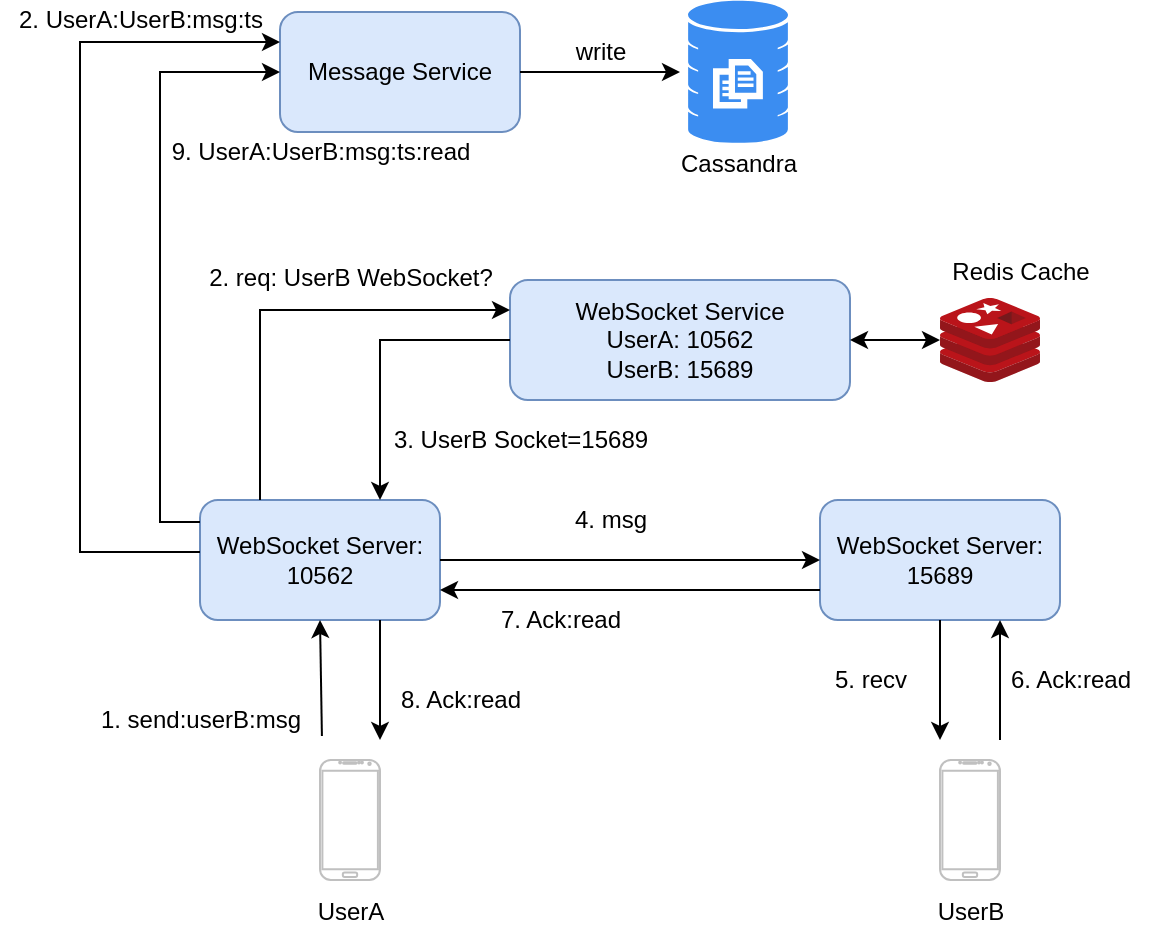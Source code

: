 <mxfile version="16.1.2" type="device"><diagram id="rXpbwZj4qpMFJ4LrjUDP" name="Page-1"><mxGraphModel dx="1355" dy="878" grid="1" gridSize="10" guides="1" tooltips="1" connect="1" arrows="1" fold="1" page="1" pageScale="1" pageWidth="827" pageHeight="1169" math="0" shadow="0"><root><mxCell id="0"/><mxCell id="1" parent="0"/><mxCell id="sFH35PmA7HbKU6TQnlaH-1" value="" style="verticalLabelPosition=bottom;verticalAlign=top;html=1;shadow=0;dashed=0;strokeWidth=1;shape=mxgraph.android.phone2;strokeColor=#c0c0c0;" vertex="1" parent="1"><mxGeometry x="180" y="414" width="30" height="60" as="geometry"/></mxCell><mxCell id="sFH35PmA7HbKU6TQnlaH-6" value="" style="sketch=0;aspect=fixed;html=1;points=[];align=center;image;fontSize=12;image=img/lib/mscae/Cache_Redis_Product.svg;" vertex="1" parent="1"><mxGeometry x="490" y="183" width="50" height="42" as="geometry"/></mxCell><mxCell id="sFH35PmA7HbKU6TQnlaH-19" value="WebSocket Server: 10562" style="rounded=1;whiteSpace=wrap;html=1;fillColor=#dae8fc;strokeColor=#6c8ebf;" vertex="1" parent="1"><mxGeometry x="120" y="284" width="120" height="60" as="geometry"/></mxCell><mxCell id="sFH35PmA7HbKU6TQnlaH-21" value="WebSocket Service&lt;br&gt;UserA: 10562&lt;br&gt;UserB: 15689" style="rounded=1;whiteSpace=wrap;html=1;fillColor=#dae8fc;strokeColor=#6c8ebf;" vertex="1" parent="1"><mxGeometry x="275" y="174" width="170" height="60" as="geometry"/></mxCell><mxCell id="sFH35PmA7HbKU6TQnlaH-23" value="WebSocket Server: 15689" style="rounded=1;whiteSpace=wrap;html=1;fillColor=#dae8fc;strokeColor=#6c8ebf;" vertex="1" parent="1"><mxGeometry x="430" y="284" width="120" height="60" as="geometry"/></mxCell><mxCell id="sFH35PmA7HbKU6TQnlaH-26" value="" style="sketch=0;html=1;aspect=fixed;strokeColor=none;shadow=0;align=center;verticalAlign=top;fillColor=#3B8DF1;shape=mxgraph.gcp2.database_3" vertex="1" parent="1"><mxGeometry x="364" y="34.29" width="50" height="71.43" as="geometry"/></mxCell><mxCell id="sFH35PmA7HbKU6TQnlaH-27" value="Message Service" style="rounded=1;whiteSpace=wrap;html=1;fillColor=#dae8fc;strokeColor=#6c8ebf;" vertex="1" parent="1"><mxGeometry x="160" y="40" width="120" height="60" as="geometry"/></mxCell><mxCell id="sFH35PmA7HbKU6TQnlaH-29" value="" style="verticalLabelPosition=bottom;verticalAlign=top;html=1;shadow=0;dashed=0;strokeWidth=1;shape=mxgraph.android.phone2;strokeColor=#c0c0c0;" vertex="1" parent="1"><mxGeometry x="490" y="414" width="30" height="60" as="geometry"/></mxCell><mxCell id="sFH35PmA7HbKU6TQnlaH-30" value="" style="endArrow=classic;html=1;rounded=0;entryX=0.5;entryY=1;entryDx=0;entryDy=0;exitX=1.008;exitY=0.9;exitDx=0;exitDy=0;exitPerimeter=0;" edge="1" parent="1" source="sFH35PmA7HbKU6TQnlaH-31" target="sFH35PmA7HbKU6TQnlaH-19"><mxGeometry width="50" height="50" relative="1" as="geometry"><mxPoint x="177" y="404" as="sourcePoint"/><mxPoint x="177" y="354" as="targetPoint"/></mxGeometry></mxCell><mxCell id="sFH35PmA7HbKU6TQnlaH-31" value="1. send:userB:msg" style="text;html=1;align=center;verticalAlign=middle;resizable=0;points=[];autosize=1;strokeColor=none;fillColor=none;" vertex="1" parent="1"><mxGeometry x="60" y="384" width="120" height="20" as="geometry"/></mxCell><mxCell id="sFH35PmA7HbKU6TQnlaH-34" value="" style="endArrow=classic;html=1;rounded=0;exitX=0.25;exitY=0;exitDx=0;exitDy=0;entryX=0;entryY=0.25;entryDx=0;entryDy=0;" edge="1" parent="1" source="sFH35PmA7HbKU6TQnlaH-19" target="sFH35PmA7HbKU6TQnlaH-21"><mxGeometry width="50" height="50" relative="1" as="geometry"><mxPoint x="390" y="454" as="sourcePoint"/><mxPoint x="440" y="404" as="targetPoint"/><Array as="points"><mxPoint x="150" y="189"/></Array></mxGeometry></mxCell><mxCell id="sFH35PmA7HbKU6TQnlaH-35" value="2. req: UserB WebSocket?" style="text;html=1;align=center;verticalAlign=middle;resizable=0;points=[];autosize=1;strokeColor=none;fillColor=none;" vertex="1" parent="1"><mxGeometry x="115" y="163" width="160" height="20" as="geometry"/></mxCell><mxCell id="sFH35PmA7HbKU6TQnlaH-36" value="" style="endArrow=classic;html=1;rounded=0;entryX=0;entryY=0.25;entryDx=0;entryDy=0;" edge="1" parent="1" target="sFH35PmA7HbKU6TQnlaH-27"><mxGeometry width="50" height="50" relative="1" as="geometry"><mxPoint x="120" y="310" as="sourcePoint"/><mxPoint x="440" y="400" as="targetPoint"/><Array as="points"><mxPoint x="60" y="310"/><mxPoint x="60" y="55"/></Array></mxGeometry></mxCell><mxCell id="sFH35PmA7HbKU6TQnlaH-37" value="2. UserA:UserB:msg:ts" style="text;html=1;align=center;verticalAlign=middle;resizable=0;points=[];autosize=1;strokeColor=none;fillColor=none;" vertex="1" parent="1"><mxGeometry x="20" y="34.29" width="140" height="20" as="geometry"/></mxCell><mxCell id="sFH35PmA7HbKU6TQnlaH-38" value="" style="endArrow=classic;html=1;rounded=0;exitX=0;exitY=0.5;exitDx=0;exitDy=0;entryX=0.75;entryY=0;entryDx=0;entryDy=0;" edge="1" parent="1" source="sFH35PmA7HbKU6TQnlaH-21" target="sFH35PmA7HbKU6TQnlaH-19"><mxGeometry width="50" height="50" relative="1" as="geometry"><mxPoint x="390" y="454" as="sourcePoint"/><mxPoint x="440" y="404" as="targetPoint"/><Array as="points"><mxPoint x="210" y="204"/></Array></mxGeometry></mxCell><mxCell id="sFH35PmA7HbKU6TQnlaH-39" value="3. UserB Socket=15689" style="text;html=1;align=center;verticalAlign=middle;resizable=0;points=[];autosize=1;strokeColor=none;fillColor=none;" vertex="1" parent="1"><mxGeometry x="210" y="244" width="140" height="20" as="geometry"/></mxCell><mxCell id="sFH35PmA7HbKU6TQnlaH-40" value="" style="endArrow=classic;html=1;rounded=0;exitX=1;exitY=0.5;exitDx=0;exitDy=0;entryX=0;entryY=0.5;entryDx=0;entryDy=0;" edge="1" parent="1" source="sFH35PmA7HbKU6TQnlaH-19" target="sFH35PmA7HbKU6TQnlaH-23"><mxGeometry width="50" height="50" relative="1" as="geometry"><mxPoint x="390" y="454" as="sourcePoint"/><mxPoint x="440" y="404" as="targetPoint"/></mxGeometry></mxCell><mxCell id="sFH35PmA7HbKU6TQnlaH-41" value="4. msg" style="text;html=1;align=center;verticalAlign=middle;resizable=0;points=[];autosize=1;strokeColor=none;fillColor=none;" vertex="1" parent="1"><mxGeometry x="300" y="284" width="50" height="20" as="geometry"/></mxCell><mxCell id="sFH35PmA7HbKU6TQnlaH-42" value="" style="endArrow=classic;html=1;rounded=0;exitX=0.5;exitY=1;exitDx=0;exitDy=0;" edge="1" parent="1" source="sFH35PmA7HbKU6TQnlaH-23"><mxGeometry width="50" height="50" relative="1" as="geometry"><mxPoint x="390" y="454" as="sourcePoint"/><mxPoint x="490" y="404" as="targetPoint"/></mxGeometry></mxCell><mxCell id="sFH35PmA7HbKU6TQnlaH-43" value="5. recv" style="text;html=1;align=center;verticalAlign=middle;resizable=0;points=[];autosize=1;strokeColor=none;fillColor=none;" vertex="1" parent="1"><mxGeometry x="430" y="364" width="50" height="20" as="geometry"/></mxCell><mxCell id="sFH35PmA7HbKU6TQnlaH-44" value="" style="endArrow=classic;html=1;rounded=0;entryX=0.75;entryY=1;entryDx=0;entryDy=0;" edge="1" parent="1" target="sFH35PmA7HbKU6TQnlaH-23"><mxGeometry width="50" height="50" relative="1" as="geometry"><mxPoint x="520" y="404" as="sourcePoint"/><mxPoint x="440" y="404" as="targetPoint"/></mxGeometry></mxCell><mxCell id="sFH35PmA7HbKU6TQnlaH-45" value="6. Ack:read" style="text;html=1;align=center;verticalAlign=middle;resizable=0;points=[];autosize=1;strokeColor=none;fillColor=none;" vertex="1" parent="1"><mxGeometry x="515" y="364" width="80" height="20" as="geometry"/></mxCell><mxCell id="sFH35PmA7HbKU6TQnlaH-46" value="" style="endArrow=classic;html=1;rounded=0;exitX=0;exitY=0.75;exitDx=0;exitDy=0;entryX=1;entryY=0.75;entryDx=0;entryDy=0;" edge="1" parent="1" source="sFH35PmA7HbKU6TQnlaH-23" target="sFH35PmA7HbKU6TQnlaH-19"><mxGeometry width="50" height="50" relative="1" as="geometry"><mxPoint x="390" y="454" as="sourcePoint"/><mxPoint x="440" y="404" as="targetPoint"/></mxGeometry></mxCell><mxCell id="sFH35PmA7HbKU6TQnlaH-47" value="7. Ack:read" style="text;html=1;align=center;verticalAlign=middle;resizable=0;points=[];autosize=1;strokeColor=none;fillColor=none;" vertex="1" parent="1"><mxGeometry x="260" y="334" width="80" height="20" as="geometry"/></mxCell><mxCell id="sFH35PmA7HbKU6TQnlaH-48" value="" style="endArrow=classic;html=1;rounded=0;exitX=0.75;exitY=1;exitDx=0;exitDy=0;" edge="1" parent="1" source="sFH35PmA7HbKU6TQnlaH-19"><mxGeometry width="50" height="50" relative="1" as="geometry"><mxPoint x="390" y="454" as="sourcePoint"/><mxPoint x="210" y="404" as="targetPoint"/></mxGeometry></mxCell><mxCell id="sFH35PmA7HbKU6TQnlaH-49" value="8. Ack:read" style="text;html=1;align=center;verticalAlign=middle;resizable=0;points=[];autosize=1;strokeColor=none;fillColor=none;" vertex="1" parent="1"><mxGeometry x="210" y="374" width="80" height="20" as="geometry"/></mxCell><mxCell id="sFH35PmA7HbKU6TQnlaH-50" value="" style="endArrow=classic;html=1;rounded=0;entryX=0;entryY=0.5;entryDx=0;entryDy=0;" edge="1" parent="1" target="sFH35PmA7HbKU6TQnlaH-27"><mxGeometry width="50" height="50" relative="1" as="geometry"><mxPoint x="120" y="295" as="sourcePoint"/><mxPoint x="440" y="400" as="targetPoint"/><Array as="points"><mxPoint x="100" y="295"/><mxPoint x="100" y="70"/></Array></mxGeometry></mxCell><mxCell id="sFH35PmA7HbKU6TQnlaH-51" value="9. UserA:UserB:msg:ts:read" style="text;html=1;align=center;verticalAlign=middle;resizable=0;points=[];autosize=1;strokeColor=none;fillColor=none;" vertex="1" parent="1"><mxGeometry x="100" y="100" width="160" height="20" as="geometry"/></mxCell><mxCell id="sFH35PmA7HbKU6TQnlaH-53" value="" style="endArrow=classic;html=1;rounded=0;exitX=1;exitY=0.5;exitDx=0;exitDy=0;" edge="1" parent="1" source="sFH35PmA7HbKU6TQnlaH-27"><mxGeometry width="50" height="50" relative="1" as="geometry"><mxPoint x="390" y="450" as="sourcePoint"/><mxPoint x="360" y="70" as="targetPoint"/></mxGeometry></mxCell><mxCell id="sFH35PmA7HbKU6TQnlaH-54" value="write" style="text;html=1;align=center;verticalAlign=middle;resizable=0;points=[];autosize=1;strokeColor=none;fillColor=none;" vertex="1" parent="1"><mxGeometry x="300" y="50" width="40" height="20" as="geometry"/></mxCell><mxCell id="sFH35PmA7HbKU6TQnlaH-55" value="" style="endArrow=classic;startArrow=classic;html=1;rounded=0;exitX=1;exitY=0.5;exitDx=0;exitDy=0;" edge="1" parent="1" source="sFH35PmA7HbKU6TQnlaH-21"><mxGeometry width="50" height="50" relative="1" as="geometry"><mxPoint x="390" y="450" as="sourcePoint"/><mxPoint x="490" y="204" as="targetPoint"/></mxGeometry></mxCell><mxCell id="sFH35PmA7HbKU6TQnlaH-56" value="Redis Cache" style="text;html=1;align=center;verticalAlign=middle;resizable=0;points=[];autosize=1;strokeColor=none;fillColor=none;" vertex="1" parent="1"><mxGeometry x="490" y="160" width="80" height="20" as="geometry"/></mxCell><mxCell id="sFH35PmA7HbKU6TQnlaH-57" value="Cassandra" style="text;html=1;align=center;verticalAlign=middle;resizable=0;points=[];autosize=1;strokeColor=none;fillColor=none;" vertex="1" parent="1"><mxGeometry x="354" y="105.72" width="70" height="20" as="geometry"/></mxCell><mxCell id="sFH35PmA7HbKU6TQnlaH-58" value="UserA" style="text;html=1;align=center;verticalAlign=middle;resizable=0;points=[];autosize=1;strokeColor=none;fillColor=none;" vertex="1" parent="1"><mxGeometry x="170" y="480" width="50" height="20" as="geometry"/></mxCell><mxCell id="sFH35PmA7HbKU6TQnlaH-59" value="UserB" style="text;html=1;align=center;verticalAlign=middle;resizable=0;points=[];autosize=1;strokeColor=none;fillColor=none;" vertex="1" parent="1"><mxGeometry x="480" y="480" width="50" height="20" as="geometry"/></mxCell></root></mxGraphModel></diagram></mxfile>